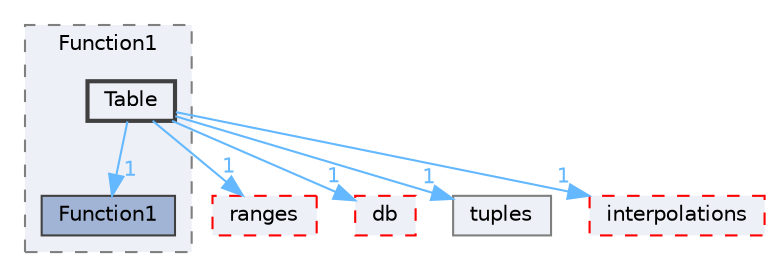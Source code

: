 digraph "src/OpenFOAM/primitives/functions/Function1/Table"
{
 // LATEX_PDF_SIZE
  bgcolor="transparent";
  edge [fontname=Helvetica,fontsize=10,labelfontname=Helvetica,labelfontsize=10];
  node [fontname=Helvetica,fontsize=10,shape=box,height=0.2,width=0.4];
  compound=true
  subgraph clusterdir_bf4f273fcff898a8e57532425217d669 {
    graph [ bgcolor="#edf0f7", pencolor="grey50", label="Function1", fontname=Helvetica,fontsize=10 style="filled,dashed", URL="dir_bf4f273fcff898a8e57532425217d669.html",tooltip=""]
  dir_c0adf992fe16fe46b123b20bd86c3f11 [label="Function1", fillcolor="#a2b4d6", color="grey25", style="filled", URL="dir_c0adf992fe16fe46b123b20bd86c3f11.html",tooltip=""];
  dir_a9122a1c4792bf2184339ee31c16b482 [label="Table", fillcolor="#edf0f7", color="grey25", style="filled,bold", URL="dir_a9122a1c4792bf2184339ee31c16b482.html",tooltip=""];
  }
  dir_4c2d2f51554615c82797d0537eafbb2e [label="ranges", fillcolor="#edf0f7", color="red", style="filled,dashed", URL="dir_4c2d2f51554615c82797d0537eafbb2e.html",tooltip=""];
  dir_63c634f7a7cfd679ac26c67fb30fc32f [label="db", fillcolor="#edf0f7", color="red", style="filled,dashed", URL="dir_63c634f7a7cfd679ac26c67fb30fc32f.html",tooltip=""];
  dir_bc21ceecb5bf9a0a7b119276ea79895b [label="tuples", fillcolor="#edf0f7", color="grey50", style="filled", URL="dir_bc21ceecb5bf9a0a7b119276ea79895b.html",tooltip=""];
  dir_e764f87aebd421bcba631b254777cd25 [label="interpolations", fillcolor="#edf0f7", color="red", style="filled,dashed", URL="dir_e764f87aebd421bcba631b254777cd25.html",tooltip=""];
  dir_a9122a1c4792bf2184339ee31c16b482->dir_4c2d2f51554615c82797d0537eafbb2e [headlabel="1", labeldistance=1.5 headhref="dir_003945_003187.html" href="dir_003945_003187.html" color="steelblue1" fontcolor="steelblue1"];
  dir_a9122a1c4792bf2184339ee31c16b482->dir_63c634f7a7cfd679ac26c67fb30fc32f [headlabel="1", labeldistance=1.5 headhref="dir_003945_000817.html" href="dir_003945_000817.html" color="steelblue1" fontcolor="steelblue1"];
  dir_a9122a1c4792bf2184339ee31c16b482->dir_bc21ceecb5bf9a0a7b119276ea79895b [headlabel="1", labeldistance=1.5 headhref="dir_003945_004133.html" href="dir_003945_004133.html" color="steelblue1" fontcolor="steelblue1"];
  dir_a9122a1c4792bf2184339ee31c16b482->dir_c0adf992fe16fe46b123b20bd86c3f11 [headlabel="1", labeldistance=1.5 headhref="dir_003945_001508.html" href="dir_003945_001508.html" color="steelblue1" fontcolor="steelblue1"];
  dir_a9122a1c4792bf2184339ee31c16b482->dir_e764f87aebd421bcba631b254777cd25 [headlabel="1", labeldistance=1.5 headhref="dir_003945_001937.html" href="dir_003945_001937.html" color="steelblue1" fontcolor="steelblue1"];
}
